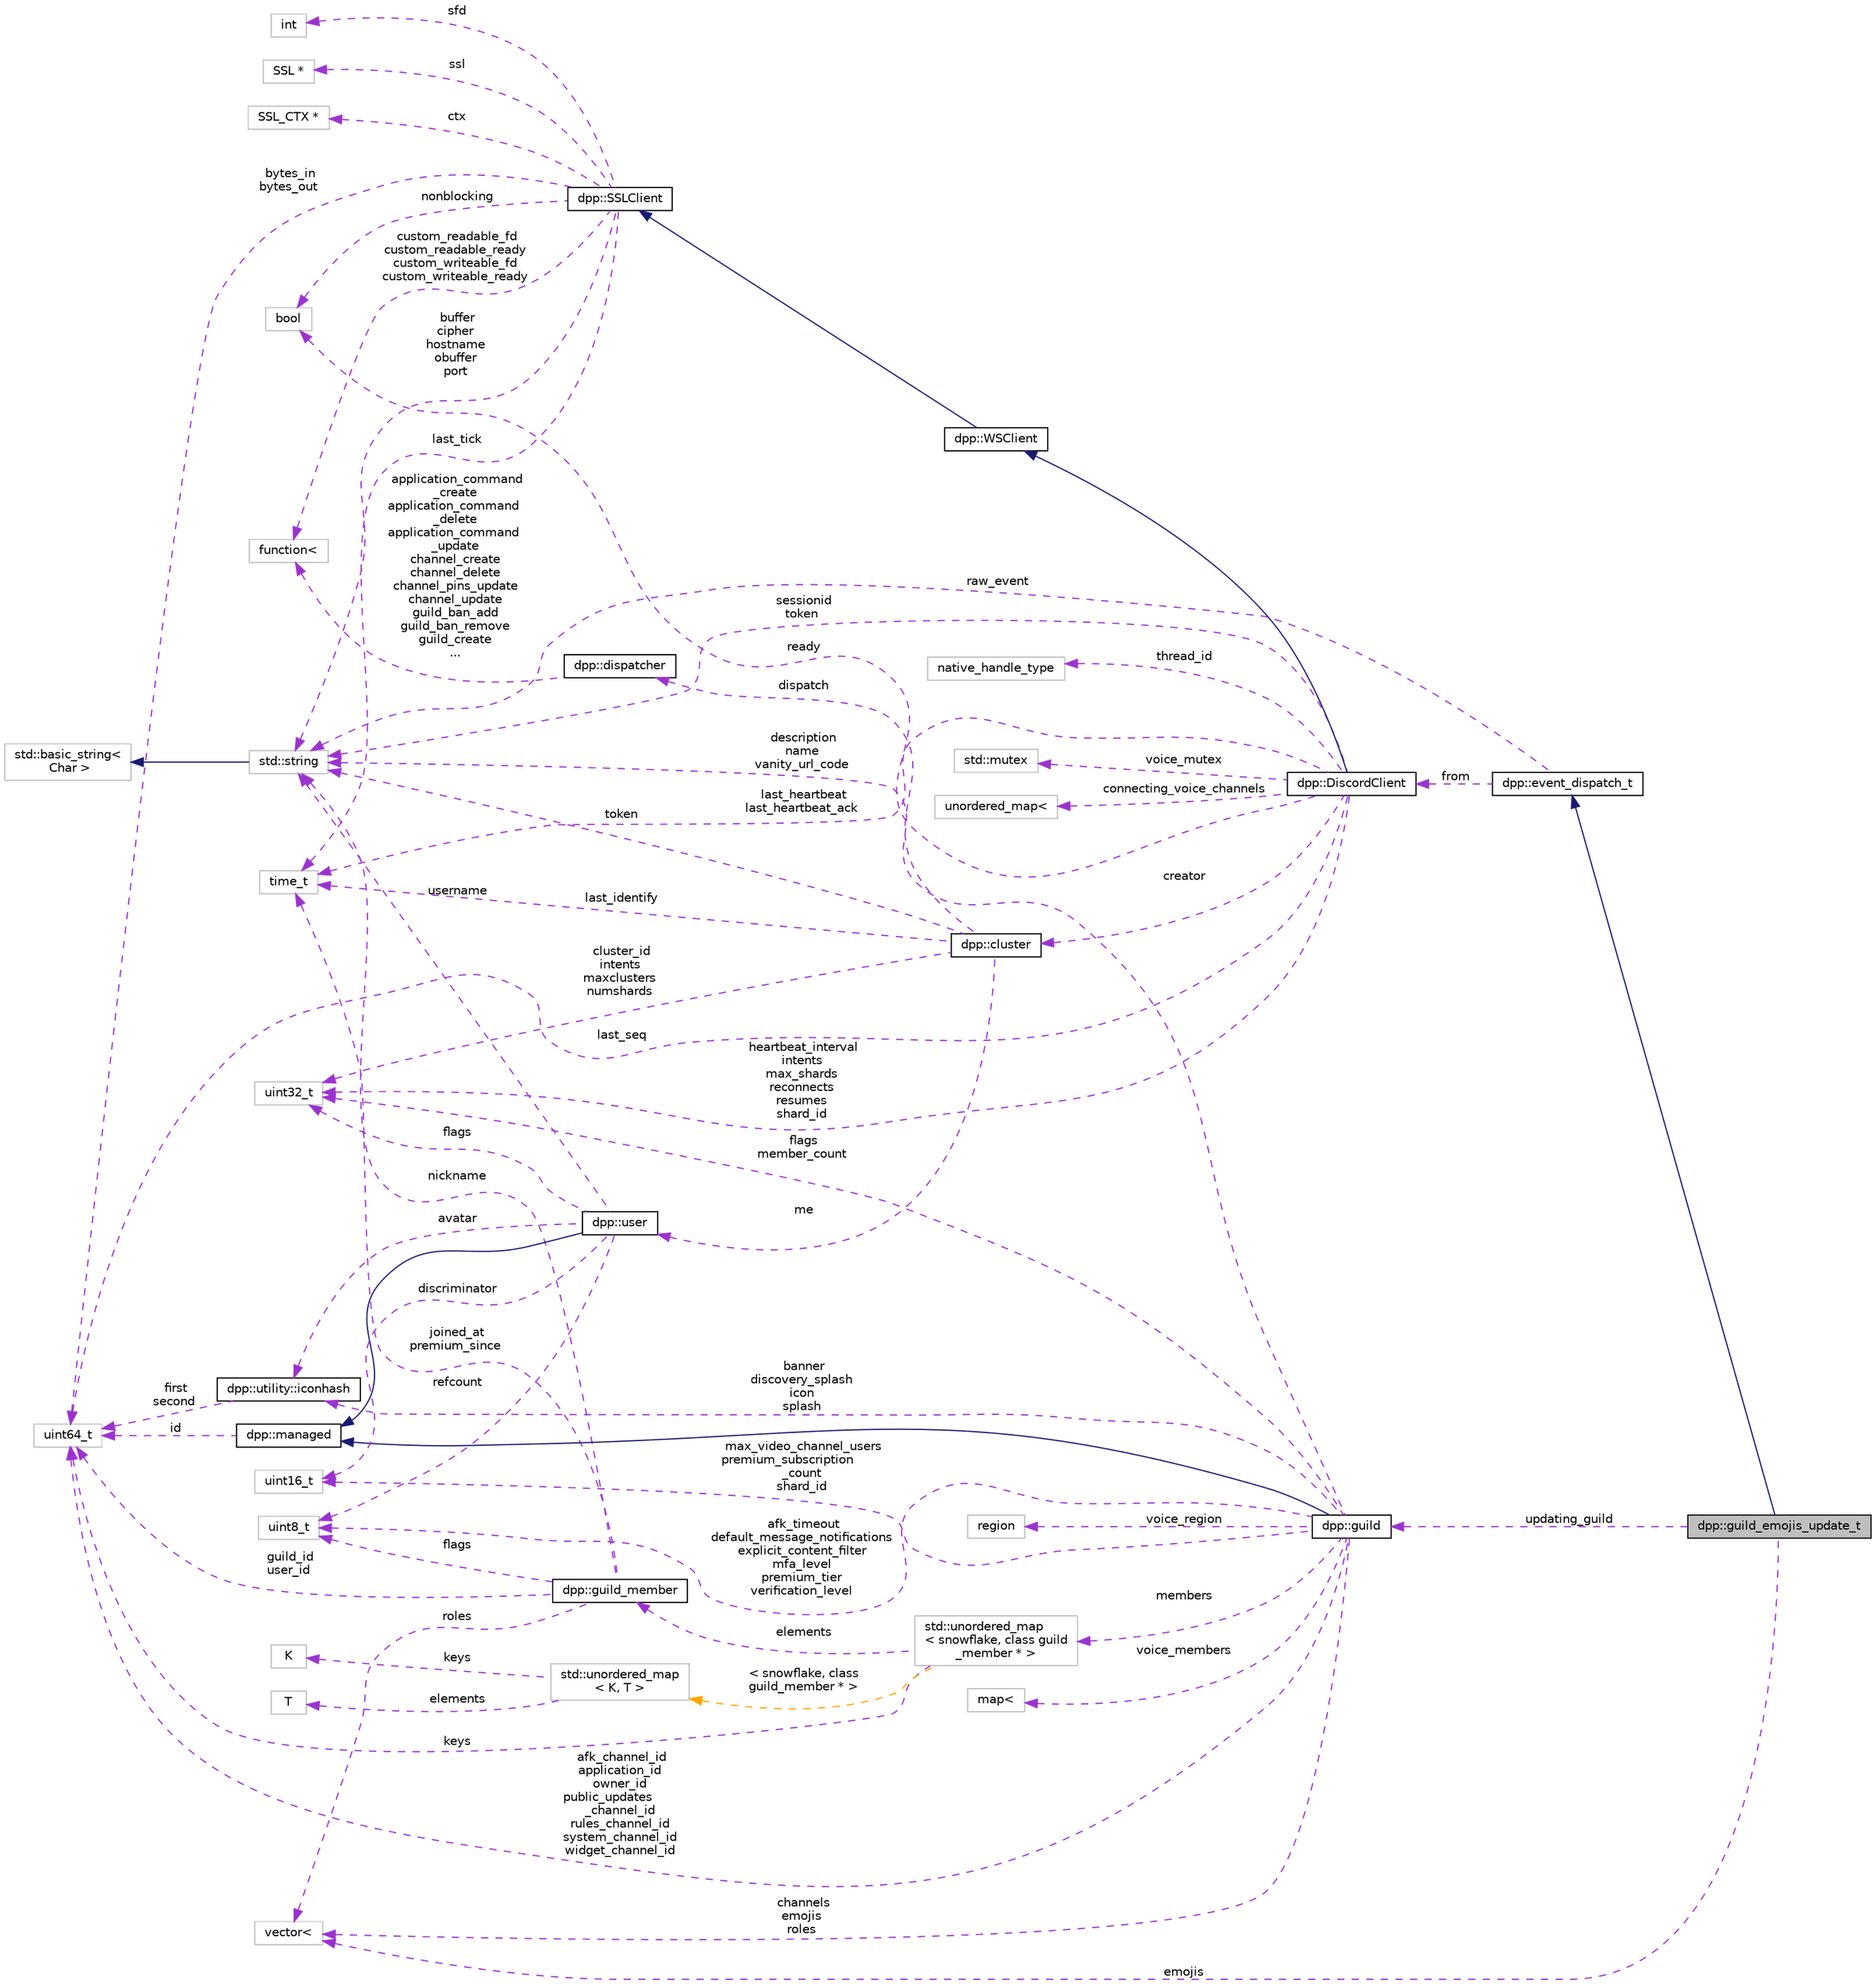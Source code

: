 digraph "dpp::guild_emojis_update_t"
{
 // INTERACTIVE_SVG=YES
 // LATEX_PDF_SIZE
  bgcolor="transparent";
  edge [fontname="Helvetica",fontsize="10",labelfontname="Helvetica",labelfontsize="10"];
  node [fontname="Helvetica",fontsize="10",shape=record];
  rankdir="LR";
  Node1 [label="dpp::guild_emojis_update_t",height=0.2,width=0.4,color="black", fillcolor="grey75", style="filled", fontcolor="black",tooltip="Guild emojis update."];
  Node2 -> Node1 [dir="back",color="midnightblue",fontsize="10",style="solid",fontname="Helvetica"];
  Node2 [label="dpp::event_dispatch_t",height=0.2,width=0.4,color="black",URL="$structdpp_1_1event__dispatch__t.html",tooltip="Base event parameter struct."];
  Node3 -> Node2 [dir="back",color="darkorchid3",fontsize="10",style="dashed",label=" raw_event" ,fontname="Helvetica"];
  Node3 [label="std::string",height=0.2,width=0.4,color="grey75",tooltip=" "];
  Node4 -> Node3 [dir="back",color="midnightblue",fontsize="10",style="solid",fontname="Helvetica"];
  Node4 [label="std::basic_string\<\l Char \>",height=0.2,width=0.4,color="grey75",tooltip=" "];
  Node5 -> Node2 [dir="back",color="darkorchid3",fontsize="10",style="dashed",label=" from" ,fontname="Helvetica"];
  Node5 [label="dpp::DiscordClient",height=0.2,width=0.4,color="black",URL="$classdpp_1_1_discord_client.html",tooltip="Implements a discord client. Each DiscordClient connects to one shard and derives from a websocket cl..."];
  Node6 -> Node5 [dir="back",color="midnightblue",fontsize="10",style="solid",fontname="Helvetica"];
  Node6 [label="dpp::WSClient",height=0.2,width=0.4,color="black",URL="$classdpp_1_1_w_s_client.html",tooltip="Implements a websocket client based on the SSL client."];
  Node7 -> Node6 [dir="back",color="midnightblue",fontsize="10",style="solid",fontname="Helvetica"];
  Node7 [label="dpp::SSLClient",height=0.2,width=0.4,color="black",URL="$classdpp_1_1_s_s_l_client.html",tooltip="Implements a simple non-blocking SSL stream client."];
  Node3 -> Node7 [dir="back",color="darkorchid3",fontsize="10",style="dashed",label=" buffer\ncipher\nhostname\nobuffer\nport" ,fontname="Helvetica"];
  Node8 -> Node7 [dir="back",color="darkorchid3",fontsize="10",style="dashed",label=" nonblocking" ,fontname="Helvetica"];
  Node8 [label="bool",height=0.2,width=0.4,color="grey75",tooltip=" "];
  Node9 -> Node7 [dir="back",color="darkorchid3",fontsize="10",style="dashed",label=" sfd" ,fontname="Helvetica"];
  Node9 [label="int",height=0.2,width=0.4,color="grey75",tooltip=" "];
  Node10 -> Node7 [dir="back",color="darkorchid3",fontsize="10",style="dashed",label=" ssl" ,fontname="Helvetica"];
  Node10 [label="SSL *",height=0.2,width=0.4,color="grey75",tooltip=" "];
  Node11 -> Node7 [dir="back",color="darkorchid3",fontsize="10",style="dashed",label=" ctx" ,fontname="Helvetica"];
  Node11 [label="SSL_CTX *",height=0.2,width=0.4,color="grey75",tooltip=" "];
  Node12 -> Node7 [dir="back",color="darkorchid3",fontsize="10",style="dashed",label=" last_tick" ,fontname="Helvetica"];
  Node12 [label="time_t",height=0.2,width=0.4,color="grey75",tooltip=" "];
  Node13 -> Node7 [dir="back",color="darkorchid3",fontsize="10",style="dashed",label=" bytes_in\nbytes_out" ,fontname="Helvetica"];
  Node13 [label="uint64_t",height=0.2,width=0.4,color="grey75",tooltip=" "];
  Node14 -> Node7 [dir="back",color="darkorchid3",fontsize="10",style="dashed",label=" custom_readable_fd\ncustom_readable_ready\ncustom_writeable_fd\ncustom_writeable_ready" ,fontname="Helvetica"];
  Node14 [label="function\<",height=0.2,width=0.4,color="grey75",tooltip=" "];
  Node15 -> Node5 [dir="back",color="darkorchid3",fontsize="10",style="dashed",label=" creator" ,fontname="Helvetica"];
  Node15 [label="dpp::cluster",height=0.2,width=0.4,color="black",URL="$classdpp_1_1cluster.html",tooltip="The cluster class represents a group of shards and a command queue for sending and receiving commands..."];
  Node3 -> Node15 [dir="back",color="darkorchid3",fontsize="10",style="dashed",label=" token" ,fontname="Helvetica"];
  Node12 -> Node15 [dir="back",color="darkorchid3",fontsize="10",style="dashed",label=" last_identify" ,fontname="Helvetica"];
  Node16 -> Node15 [dir="back",color="darkorchid3",fontsize="10",style="dashed",label=" cluster_id\nintents\nmaxclusters\nnumshards" ,fontname="Helvetica"];
  Node16 [label="uint32_t",height=0.2,width=0.4,color="grey75",tooltip=" "];
  Node17 -> Node15 [dir="back",color="darkorchid3",fontsize="10",style="dashed",label=" dispatch" ,fontname="Helvetica"];
  Node17 [label="dpp::dispatcher",height=0.2,width=0.4,color="black",URL="$classdpp_1_1dispatcher.html",tooltip="The dispatcher class contains a set of std::functions representing hooked events that the user code i..."];
  Node14 -> Node17 [dir="back",color="darkorchid3",fontsize="10",style="dashed",label=" application_command\l_create\napplication_command\l_delete\napplication_command\l_update\nchannel_create\nchannel_delete\nchannel_pins_update\nchannel_update\nguild_ban_add\nguild_ban_remove\nguild_create\n..." ,fontname="Helvetica"];
  Node18 -> Node15 [dir="back",color="darkorchid3",fontsize="10",style="dashed",label=" me" ,fontname="Helvetica"];
  Node18 [label="dpp::user",height=0.2,width=0.4,color="black",URL="$classdpp_1_1user.html",tooltip="Represents a user on discord. May or may not be a member of a dpp::guild."];
  Node19 -> Node18 [dir="back",color="midnightblue",fontsize="10",style="solid",fontname="Helvetica"];
  Node19 [label="dpp::managed",height=0.2,width=0.4,color="black",URL="$classdpp_1_1managed.html",tooltip="The managed class is the base class for various types that can be stored in a cache that are identifi..."];
  Node13 -> Node19 [dir="back",color="darkorchid3",fontsize="10",style="dashed",label=" id" ,fontname="Helvetica"];
  Node3 -> Node18 [dir="back",color="darkorchid3",fontsize="10",style="dashed",label=" username" ,fontname="Helvetica"];
  Node20 -> Node18 [dir="back",color="darkorchid3",fontsize="10",style="dashed",label=" discriminator" ,fontname="Helvetica"];
  Node20 [label="uint16_t",height=0.2,width=0.4,color="grey75",tooltip=" "];
  Node21 -> Node18 [dir="back",color="darkorchid3",fontsize="10",style="dashed",label=" avatar" ,fontname="Helvetica"];
  Node21 [label="dpp::utility::iconhash",height=0.2,width=0.4,color="black",URL="$structdpp_1_1utility_1_1iconhash.html",tooltip="Store a 128 bit icon hash (profile picture, server icon etc) as a 128 bit binary value made of two ui..."];
  Node13 -> Node21 [dir="back",color="darkorchid3",fontsize="10",style="dashed",label=" first\nsecond" ,fontname="Helvetica"];
  Node16 -> Node18 [dir="back",color="darkorchid3",fontsize="10",style="dashed",label=" flags" ,fontname="Helvetica"];
  Node22 -> Node18 [dir="back",color="darkorchid3",fontsize="10",style="dashed",label=" refcount" ,fontname="Helvetica"];
  Node22 [label="uint8_t",height=0.2,width=0.4,color="grey75",tooltip=" "];
  Node16 -> Node5 [dir="back",color="darkorchid3",fontsize="10",style="dashed",label=" heartbeat_interval\nintents\nmax_shards\nreconnects\nresumes\nshard_id" ,fontname="Helvetica"];
  Node12 -> Node5 [dir="back",color="darkorchid3",fontsize="10",style="dashed",label=" last_heartbeat\nlast_heartbeat_ack" ,fontname="Helvetica"];
  Node23 -> Node5 [dir="back",color="darkorchid3",fontsize="10",style="dashed",label=" thread_id" ,fontname="Helvetica"];
  Node23 [label="native_handle_type",height=0.2,width=0.4,color="grey75",tooltip=" "];
  Node13 -> Node5 [dir="back",color="darkorchid3",fontsize="10",style="dashed",label=" last_seq" ,fontname="Helvetica"];
  Node3 -> Node5 [dir="back",color="darkorchid3",fontsize="10",style="dashed",label=" sessionid\ntoken" ,fontname="Helvetica"];
  Node24 -> Node5 [dir="back",color="darkorchid3",fontsize="10",style="dashed",label=" voice_mutex" ,fontname="Helvetica"];
  Node24 [label="std::mutex",height=0.2,width=0.4,color="grey75",tooltip=" "];
  Node8 -> Node5 [dir="back",color="darkorchid3",fontsize="10",style="dashed",label=" ready" ,fontname="Helvetica"];
  Node25 -> Node5 [dir="back",color="darkorchid3",fontsize="10",style="dashed",label=" connecting_voice_channels" ,fontname="Helvetica"];
  Node25 [label="unordered_map\<",height=0.2,width=0.4,color="grey75",tooltip=" "];
  Node26 -> Node1 [dir="back",color="darkorchid3",fontsize="10",style="dashed",label=" emojis" ,fontname="Helvetica"];
  Node26 [label="vector\<",height=0.2,width=0.4,color="grey75",tooltip=" "];
  Node27 -> Node1 [dir="back",color="darkorchid3",fontsize="10",style="dashed",label=" updating_guild" ,fontname="Helvetica"];
  Node27 [label="dpp::guild",height=0.2,width=0.4,color="black",URL="$classdpp_1_1guild.html",tooltip="Represents a guild on Discord (AKA a server)"];
  Node19 -> Node27 [dir="back",color="midnightblue",fontsize="10",style="solid",fontname="Helvetica"];
  Node20 -> Node27 [dir="back",color="darkorchid3",fontsize="10",style="dashed",label=" max_video_channel_users\npremium_subscription\l_count\nshard_id" ,fontname="Helvetica"];
  Node16 -> Node27 [dir="back",color="darkorchid3",fontsize="10",style="dashed",label=" flags\nmember_count" ,fontname="Helvetica"];
  Node3 -> Node27 [dir="back",color="darkorchid3",fontsize="10",style="dashed",label=" description\nname\nvanity_url_code" ,fontname="Helvetica"];
  Node21 -> Node27 [dir="back",color="darkorchid3",fontsize="10",style="dashed",label=" banner\ndiscovery_splash\nicon\nsplash" ,fontname="Helvetica"];
  Node13 -> Node27 [dir="back",color="darkorchid3",fontsize="10",style="dashed",label=" afk_channel_id\napplication_id\nowner_id\npublic_updates\l_channel_id\nrules_channel_id\nsystem_channel_id\nwidget_channel_id" ,fontname="Helvetica"];
  Node28 -> Node27 [dir="back",color="darkorchid3",fontsize="10",style="dashed",label=" voice_region" ,fontname="Helvetica"];
  Node28 [label="region",height=0.2,width=0.4,color="grey75",tooltip=" "];
  Node22 -> Node27 [dir="back",color="darkorchid3",fontsize="10",style="dashed",label=" afk_timeout\ndefault_message_notifications\nexplicit_content_filter\nmfa_level\npremium_tier\nverification_level" ,fontname="Helvetica"];
  Node26 -> Node27 [dir="back",color="darkorchid3",fontsize="10",style="dashed",label=" channels\nemojis\nroles" ,fontname="Helvetica"];
  Node29 -> Node27 [dir="back",color="darkorchid3",fontsize="10",style="dashed",label=" members" ,fontname="Helvetica"];
  Node29 [label="std::unordered_map\l\< snowflake, class guild\l_member * \>",height=0.2,width=0.4,color="grey75",tooltip=" "];
  Node13 -> Node29 [dir="back",color="darkorchid3",fontsize="10",style="dashed",label=" keys" ,fontname="Helvetica"];
  Node30 -> Node29 [dir="back",color="darkorchid3",fontsize="10",style="dashed",label=" elements" ,fontname="Helvetica"];
  Node30 [label="dpp::guild_member",height=0.2,width=0.4,color="black",URL="$classdpp_1_1guild__member.html",tooltip="Represents dpp::user membership upon a dpp::guild."];
  Node3 -> Node30 [dir="back",color="darkorchid3",fontsize="10",style="dashed",label=" nickname" ,fontname="Helvetica"];
  Node13 -> Node30 [dir="back",color="darkorchid3",fontsize="10",style="dashed",label=" guild_id\nuser_id" ,fontname="Helvetica"];
  Node26 -> Node30 [dir="back",color="darkorchid3",fontsize="10",style="dashed",label=" roles" ,fontname="Helvetica"];
  Node12 -> Node30 [dir="back",color="darkorchid3",fontsize="10",style="dashed",label=" joined_at\npremium_since" ,fontname="Helvetica"];
  Node22 -> Node30 [dir="back",color="darkorchid3",fontsize="10",style="dashed",label=" flags" ,fontname="Helvetica"];
  Node31 -> Node29 [dir="back",color="orange",fontsize="10",style="dashed",label=" \< snowflake, class\l guild_member * \>" ,fontname="Helvetica"];
  Node31 [label="std::unordered_map\l\< K, T \>",height=0.2,width=0.4,color="grey75",tooltip=" "];
  Node32 -> Node31 [dir="back",color="darkorchid3",fontsize="10",style="dashed",label=" keys" ,fontname="Helvetica"];
  Node32 [label="K",height=0.2,width=0.4,color="grey75",tooltip=" "];
  Node33 -> Node31 [dir="back",color="darkorchid3",fontsize="10",style="dashed",label=" elements" ,fontname="Helvetica"];
  Node33 [label="T",height=0.2,width=0.4,color="grey75",tooltip=" "];
  Node34 -> Node27 [dir="back",color="darkorchid3",fontsize="10",style="dashed",label=" voice_members" ,fontname="Helvetica"];
  Node34 [label="map\<",height=0.2,width=0.4,color="grey75",tooltip=" "];
}

